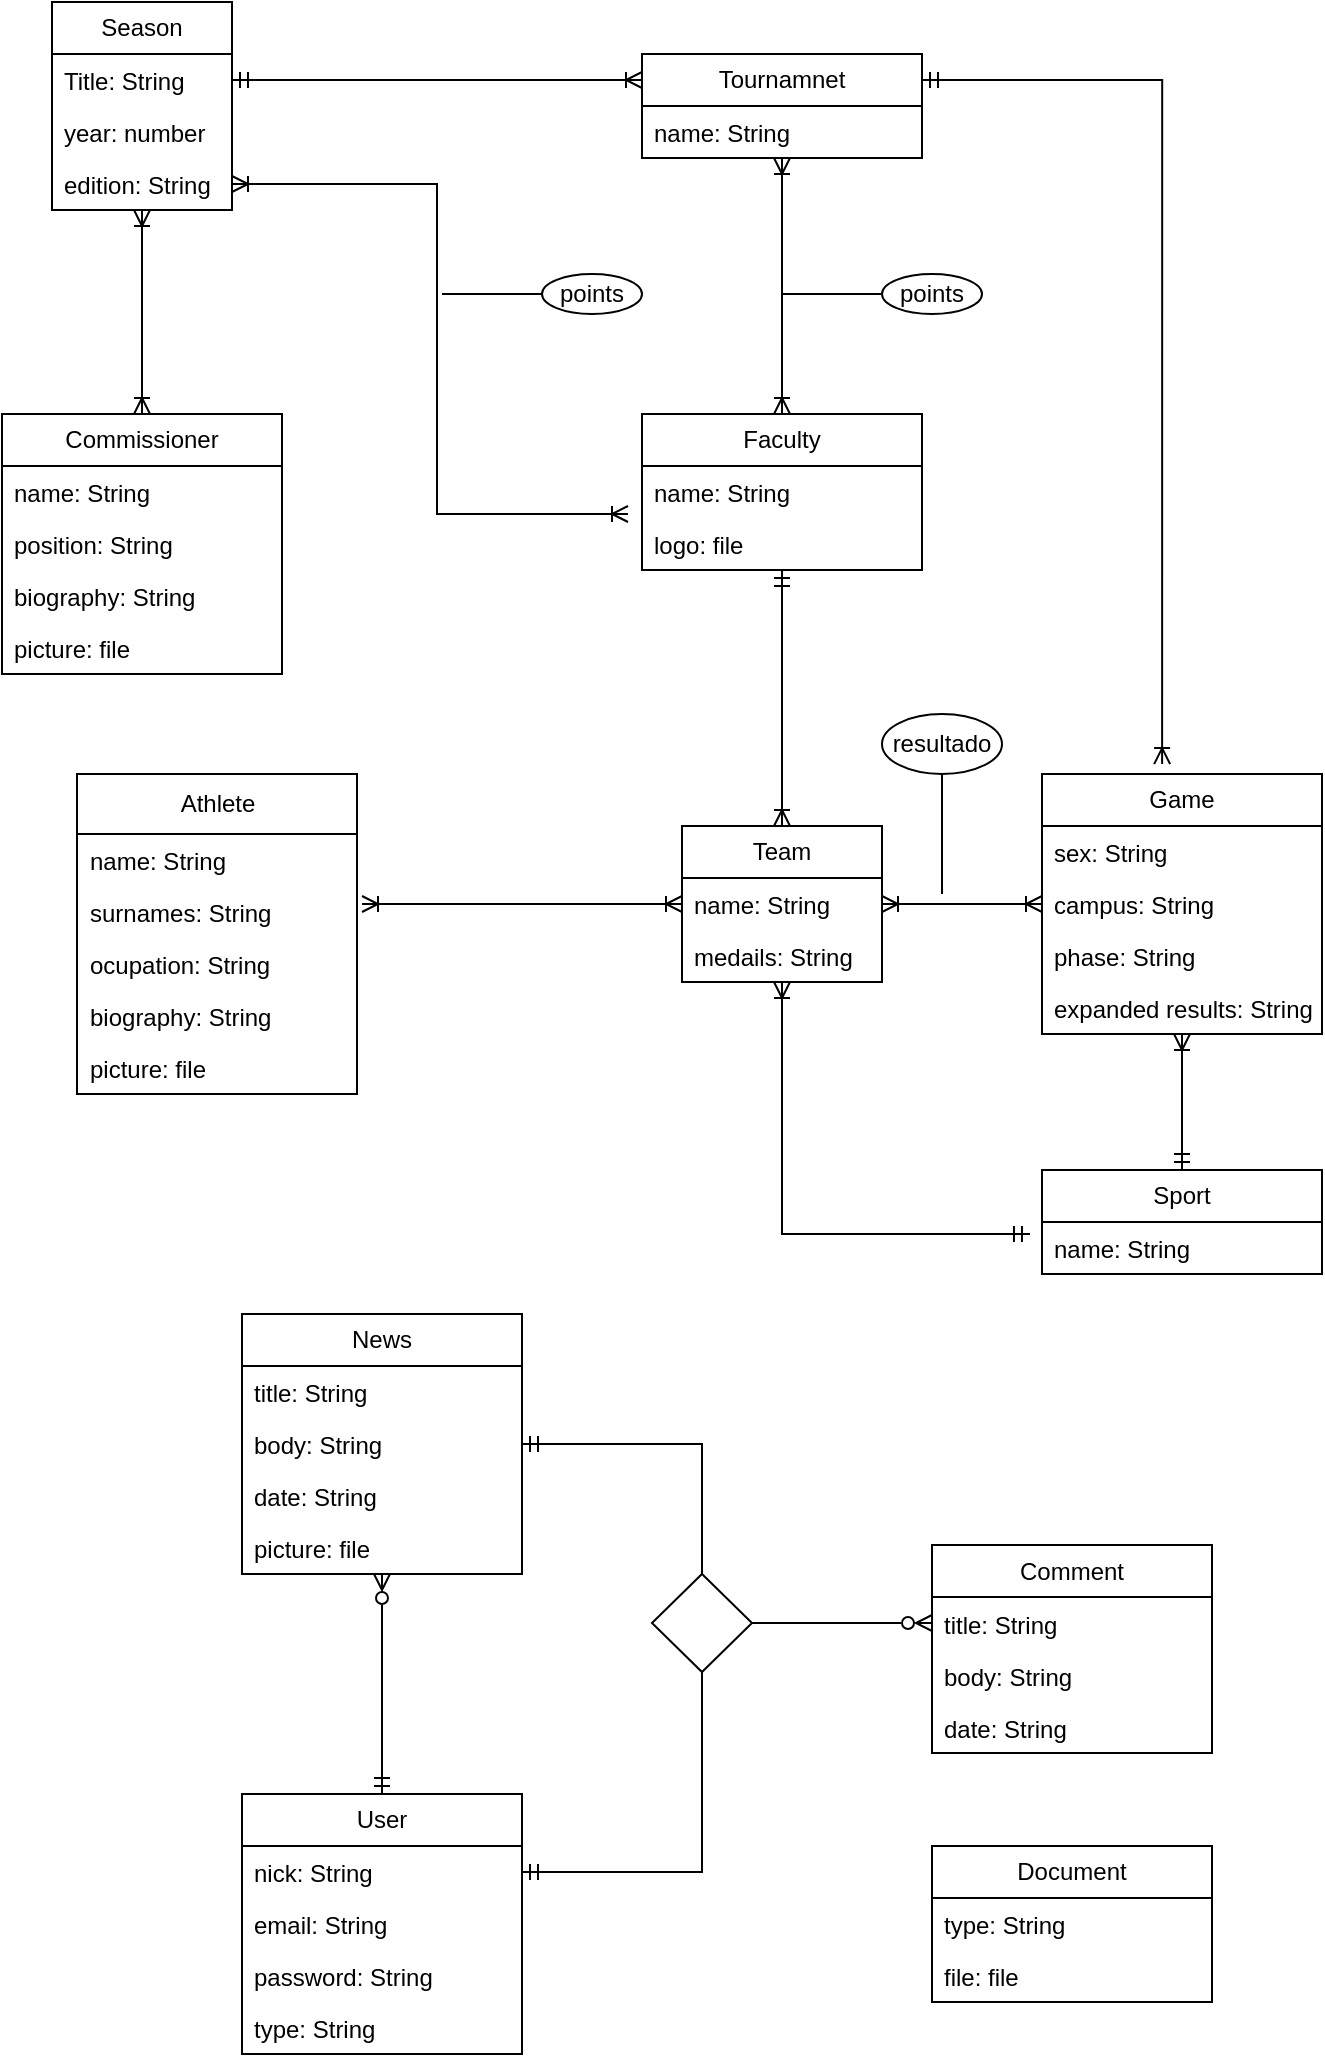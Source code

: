 <mxfile version="23.0.2" type="device">
  <diagram id="C5RBs43oDa-KdzZeNtuy" name="Page-1">
    <mxGraphModel dx="1257" dy="750" grid="1" gridSize="10" guides="1" tooltips="1" connect="1" arrows="1" fold="1" page="1" pageScale="1" pageWidth="850" pageHeight="1100" math="0" shadow="0">
      <root>
        <mxCell id="WIyWlLk6GJQsqaUBKTNV-0" />
        <mxCell id="WIyWlLk6GJQsqaUBKTNV-1" parent="WIyWlLk6GJQsqaUBKTNV-0" />
        <mxCell id="N5MiafKcvx-E3PKJ9pc5-10" value="Athlete" style="swimlane;fontStyle=0;childLayout=stackLayout;horizontal=1;startSize=30;fillColor=none;horizontalStack=0;resizeParent=1;resizeParentMax=0;resizeLast=0;collapsible=1;marginBottom=0;whiteSpace=wrap;html=1;" parent="WIyWlLk6GJQsqaUBKTNV-1" vertex="1">
          <mxGeometry x="147.5" y="440" width="140" height="160" as="geometry" />
        </mxCell>
        <mxCell id="N5MiafKcvx-E3PKJ9pc5-11" value="name: String" style="text;strokeColor=none;fillColor=none;align=left;verticalAlign=top;spacingLeft=4;spacingRight=4;overflow=hidden;rotatable=0;points=[[0,0.5],[1,0.5]];portConstraint=eastwest;whiteSpace=wrap;html=1;" parent="N5MiafKcvx-E3PKJ9pc5-10" vertex="1">
          <mxGeometry y="30" width="140" height="26" as="geometry" />
        </mxCell>
        <mxCell id="N5MiafKcvx-E3PKJ9pc5-12" value="surnames: String" style="text;strokeColor=none;fillColor=none;align=left;verticalAlign=top;spacingLeft=4;spacingRight=4;overflow=hidden;rotatable=0;points=[[0,0.5],[1,0.5]];portConstraint=eastwest;whiteSpace=wrap;html=1;" parent="N5MiafKcvx-E3PKJ9pc5-10" vertex="1">
          <mxGeometry y="56" width="140" height="26" as="geometry" />
        </mxCell>
        <mxCell id="oP1qmsx0sS4jUwwxtjEG-0" value="ocupation: String" style="text;strokeColor=none;fillColor=none;align=left;verticalAlign=top;spacingLeft=4;spacingRight=4;overflow=hidden;rotatable=0;points=[[0,0.5],[1,0.5]];portConstraint=eastwest;whiteSpace=wrap;html=1;" parent="N5MiafKcvx-E3PKJ9pc5-10" vertex="1">
          <mxGeometry y="82" width="140" height="26" as="geometry" />
        </mxCell>
        <mxCell id="oP1qmsx0sS4jUwwxtjEG-1" value="biography: String" style="text;strokeColor=none;fillColor=none;align=left;verticalAlign=top;spacingLeft=4;spacingRight=4;overflow=hidden;rotatable=0;points=[[0,0.5],[1,0.5]];portConstraint=eastwest;whiteSpace=wrap;html=1;" parent="N5MiafKcvx-E3PKJ9pc5-10" vertex="1">
          <mxGeometry y="108" width="140" height="26" as="geometry" />
        </mxCell>
        <mxCell id="oP1qmsx0sS4jUwwxtjEG-2" value="picture: file" style="text;strokeColor=none;fillColor=none;align=left;verticalAlign=top;spacingLeft=4;spacingRight=4;overflow=hidden;rotatable=0;points=[[0,0.5],[1,0.5]];portConstraint=eastwest;whiteSpace=wrap;html=1;" parent="N5MiafKcvx-E3PKJ9pc5-10" vertex="1">
          <mxGeometry y="134" width="140" height="26" as="geometry" />
        </mxCell>
        <mxCell id="dkXRevqnYdZudmY3Ajp8-14" style="edgeStyle=orthogonalEdgeStyle;rounded=0;orthogonalLoop=1;jettySize=auto;html=1;entryX=0.5;entryY=0;entryDx=0;entryDy=0;endArrow=ERoneToMany;endFill=0;startArrow=ERmandOne;startFill=0;" edge="1" parent="WIyWlLk6GJQsqaUBKTNV-1" source="N5MiafKcvx-E3PKJ9pc5-21" target="N5MiafKcvx-E3PKJ9pc5-30">
          <mxGeometry relative="1" as="geometry" />
        </mxCell>
        <mxCell id="N5MiafKcvx-E3PKJ9pc5-21" value="Faculty" style="swimlane;fontStyle=0;childLayout=stackLayout;horizontal=1;startSize=26;fillColor=none;horizontalStack=0;resizeParent=1;resizeParentMax=0;resizeLast=0;collapsible=1;marginBottom=0;whiteSpace=wrap;html=1;" parent="WIyWlLk6GJQsqaUBKTNV-1" vertex="1">
          <mxGeometry x="430" y="260" width="140" height="78" as="geometry" />
        </mxCell>
        <mxCell id="N5MiafKcvx-E3PKJ9pc5-22" value="name: String" style="text;strokeColor=none;fillColor=none;align=left;verticalAlign=top;spacingLeft=4;spacingRight=4;overflow=hidden;rotatable=0;points=[[0,0.5],[1,0.5]];portConstraint=eastwest;whiteSpace=wrap;html=1;" parent="N5MiafKcvx-E3PKJ9pc5-21" vertex="1">
          <mxGeometry y="26" width="140" height="26" as="geometry" />
        </mxCell>
        <mxCell id="oP1qmsx0sS4jUwwxtjEG-3" value="logo: file" style="text;strokeColor=none;fillColor=none;align=left;verticalAlign=top;spacingLeft=4;spacingRight=4;overflow=hidden;rotatable=0;points=[[0,0.5],[1,0.5]];portConstraint=eastwest;whiteSpace=wrap;html=1;" parent="N5MiafKcvx-E3PKJ9pc5-21" vertex="1">
          <mxGeometry y="52" width="140" height="26" as="geometry" />
        </mxCell>
        <mxCell id="N5MiafKcvx-E3PKJ9pc5-30" value="Team" style="swimlane;fontStyle=0;childLayout=stackLayout;horizontal=1;startSize=26;fillColor=none;horizontalStack=0;resizeParent=1;resizeParentMax=0;resizeLast=0;collapsible=1;marginBottom=0;whiteSpace=wrap;html=1;" parent="WIyWlLk6GJQsqaUBKTNV-1" vertex="1">
          <mxGeometry x="450" y="466" width="100" height="78" as="geometry" />
        </mxCell>
        <mxCell id="N5MiafKcvx-E3PKJ9pc5-31" value="name: String" style="text;strokeColor=none;fillColor=none;align=left;verticalAlign=top;spacingLeft=4;spacingRight=4;overflow=hidden;rotatable=0;points=[[0,0.5],[1,0.5]];portConstraint=eastwest;whiteSpace=wrap;html=1;" parent="N5MiafKcvx-E3PKJ9pc5-30" vertex="1">
          <mxGeometry y="26" width="100" height="26" as="geometry" />
        </mxCell>
        <mxCell id="N5MiafKcvx-E3PKJ9pc5-45" value="medails: String" style="text;strokeColor=none;fillColor=none;align=left;verticalAlign=top;spacingLeft=4;spacingRight=4;overflow=hidden;rotatable=0;points=[[0,0.5],[1,0.5]];portConstraint=eastwest;whiteSpace=wrap;html=1;" parent="N5MiafKcvx-E3PKJ9pc5-30" vertex="1">
          <mxGeometry y="52" width="100" height="26" as="geometry" />
        </mxCell>
        <mxCell id="N5MiafKcvx-E3PKJ9pc5-41" value="Sport" style="swimlane;fontStyle=0;childLayout=stackLayout;horizontal=1;startSize=26;fillColor=none;horizontalStack=0;resizeParent=1;resizeParentMax=0;resizeLast=0;collapsible=1;marginBottom=0;whiteSpace=wrap;html=1;" parent="WIyWlLk6GJQsqaUBKTNV-1" vertex="1">
          <mxGeometry x="630" y="638" width="140" height="52" as="geometry" />
        </mxCell>
        <mxCell id="N5MiafKcvx-E3PKJ9pc5-42" value="name: String" style="text;strokeColor=none;fillColor=none;align=left;verticalAlign=top;spacingLeft=4;spacingRight=4;overflow=hidden;rotatable=0;points=[[0,0.5],[1,0.5]];portConstraint=eastwest;whiteSpace=wrap;html=1;" parent="N5MiafKcvx-E3PKJ9pc5-41" vertex="1">
          <mxGeometry y="26" width="140" height="26" as="geometry" />
        </mxCell>
        <mxCell id="dkXRevqnYdZudmY3Ajp8-27" style="edgeStyle=orthogonalEdgeStyle;rounded=0;orthogonalLoop=1;jettySize=auto;html=1;entryX=0.5;entryY=0;entryDx=0;entryDy=0;endArrow=ERmandOne;endFill=0;startArrow=ERzeroToMany;startFill=0;" edge="1" parent="WIyWlLk6GJQsqaUBKTNV-1" source="N5MiafKcvx-E3PKJ9pc5-65" target="N5MiafKcvx-E3PKJ9pc5-79">
          <mxGeometry relative="1" as="geometry" />
        </mxCell>
        <mxCell id="N5MiafKcvx-E3PKJ9pc5-65" value="News" style="swimlane;fontStyle=0;childLayout=stackLayout;horizontal=1;startSize=26;fillColor=none;horizontalStack=0;resizeParent=1;resizeParentMax=0;resizeLast=0;collapsible=1;marginBottom=0;whiteSpace=wrap;html=1;" parent="WIyWlLk6GJQsqaUBKTNV-1" vertex="1">
          <mxGeometry x="230" y="710" width="140" height="130" as="geometry" />
        </mxCell>
        <mxCell id="N5MiafKcvx-E3PKJ9pc5-66" value="title: String" style="text;strokeColor=none;fillColor=none;align=left;verticalAlign=top;spacingLeft=4;spacingRight=4;overflow=hidden;rotatable=0;points=[[0,0.5],[1,0.5]];portConstraint=eastwest;whiteSpace=wrap;html=1;" parent="N5MiafKcvx-E3PKJ9pc5-65" vertex="1">
          <mxGeometry y="26" width="140" height="26" as="geometry" />
        </mxCell>
        <mxCell id="N5MiafKcvx-E3PKJ9pc5-67" value="body: String" style="text;strokeColor=none;fillColor=none;align=left;verticalAlign=top;spacingLeft=4;spacingRight=4;overflow=hidden;rotatable=0;points=[[0,0.5],[1,0.5]];portConstraint=eastwest;whiteSpace=wrap;html=1;" parent="N5MiafKcvx-E3PKJ9pc5-65" vertex="1">
          <mxGeometry y="52" width="140" height="26" as="geometry" />
        </mxCell>
        <mxCell id="N5MiafKcvx-E3PKJ9pc5-106" value="date: String" style="text;strokeColor=none;fillColor=none;align=left;verticalAlign=top;spacingLeft=4;spacingRight=4;overflow=hidden;rotatable=0;points=[[0,0.5],[1,0.5]];portConstraint=eastwest;whiteSpace=wrap;html=1;" parent="N5MiafKcvx-E3PKJ9pc5-65" vertex="1">
          <mxGeometry y="78" width="140" height="26" as="geometry" />
        </mxCell>
        <mxCell id="dkXRevqnYdZudmY3Ajp8-33" value="picture: file" style="text;strokeColor=none;fillColor=none;align=left;verticalAlign=top;spacingLeft=4;spacingRight=4;overflow=hidden;rotatable=0;points=[[0,0.5],[1,0.5]];portConstraint=eastwest;whiteSpace=wrap;html=1;" vertex="1" parent="N5MiafKcvx-E3PKJ9pc5-65">
          <mxGeometry y="104" width="140" height="26" as="geometry" />
        </mxCell>
        <mxCell id="N5MiafKcvx-E3PKJ9pc5-79" value="User" style="swimlane;fontStyle=0;childLayout=stackLayout;horizontal=1;startSize=26;fillColor=none;horizontalStack=0;resizeParent=1;resizeParentMax=0;resizeLast=0;collapsible=1;marginBottom=0;whiteSpace=wrap;html=1;" parent="WIyWlLk6GJQsqaUBKTNV-1" vertex="1">
          <mxGeometry x="230" y="950" width="140" height="130" as="geometry" />
        </mxCell>
        <mxCell id="N5MiafKcvx-E3PKJ9pc5-81" value="nick: String" style="text;strokeColor=none;fillColor=none;align=left;verticalAlign=top;spacingLeft=4;spacingRight=4;overflow=hidden;rotatable=0;points=[[0,0.5],[1,0.5]];portConstraint=eastwest;whiteSpace=wrap;html=1;" parent="N5MiafKcvx-E3PKJ9pc5-79" vertex="1">
          <mxGeometry y="26" width="140" height="26" as="geometry" />
        </mxCell>
        <mxCell id="N5MiafKcvx-E3PKJ9pc5-82" value="email: String" style="text;strokeColor=none;fillColor=none;align=left;verticalAlign=top;spacingLeft=4;spacingRight=4;overflow=hidden;rotatable=0;points=[[0,0.5],[1,0.5]];portConstraint=eastwest;whiteSpace=wrap;html=1;" parent="N5MiafKcvx-E3PKJ9pc5-79" vertex="1">
          <mxGeometry y="52" width="140" height="26" as="geometry" />
        </mxCell>
        <mxCell id="N5MiafKcvx-E3PKJ9pc5-83" value="password: String" style="text;strokeColor=none;fillColor=none;align=left;verticalAlign=top;spacingLeft=4;spacingRight=4;overflow=hidden;rotatable=0;points=[[0,0.5],[1,0.5]];portConstraint=eastwest;whiteSpace=wrap;html=1;" parent="N5MiafKcvx-E3PKJ9pc5-79" vertex="1">
          <mxGeometry y="78" width="140" height="26" as="geometry" />
        </mxCell>
        <mxCell id="dkXRevqnYdZudmY3Ajp8-3" value="type: String" style="text;strokeColor=none;fillColor=none;align=left;verticalAlign=top;spacingLeft=4;spacingRight=4;overflow=hidden;rotatable=0;points=[[0,0.5],[1,0.5]];portConstraint=eastwest;whiteSpace=wrap;html=1;" vertex="1" parent="N5MiafKcvx-E3PKJ9pc5-79">
          <mxGeometry y="104" width="140" height="26" as="geometry" />
        </mxCell>
        <mxCell id="N5MiafKcvx-E3PKJ9pc5-114" value="Comment" style="swimlane;fontStyle=0;childLayout=stackLayout;horizontal=1;startSize=26;fillColor=none;horizontalStack=0;resizeParent=1;resizeParentMax=0;resizeLast=0;collapsible=1;marginBottom=0;whiteSpace=wrap;html=1;" parent="WIyWlLk6GJQsqaUBKTNV-1" vertex="1">
          <mxGeometry x="575" y="825.5" width="140" height="104" as="geometry" />
        </mxCell>
        <mxCell id="N5MiafKcvx-E3PKJ9pc5-115" value="title: String" style="text;strokeColor=none;fillColor=none;align=left;verticalAlign=top;spacingLeft=4;spacingRight=4;overflow=hidden;rotatable=0;points=[[0,0.5],[1,0.5]];portConstraint=eastwest;whiteSpace=wrap;html=1;" parent="N5MiafKcvx-E3PKJ9pc5-114" vertex="1">
          <mxGeometry y="26" width="140" height="26" as="geometry" />
        </mxCell>
        <mxCell id="N5MiafKcvx-E3PKJ9pc5-116" value="body: String" style="text;strokeColor=none;fillColor=none;align=left;verticalAlign=top;spacingLeft=4;spacingRight=4;overflow=hidden;rotatable=0;points=[[0,0.5],[1,0.5]];portConstraint=eastwest;whiteSpace=wrap;html=1;" parent="N5MiafKcvx-E3PKJ9pc5-114" vertex="1">
          <mxGeometry y="52" width="140" height="26" as="geometry" />
        </mxCell>
        <mxCell id="dkXRevqnYdZudmY3Ajp8-34" value="date: String" style="text;strokeColor=none;fillColor=none;align=left;verticalAlign=top;spacingLeft=4;spacingRight=4;overflow=hidden;rotatable=0;points=[[0,0.5],[1,0.5]];portConstraint=eastwest;whiteSpace=wrap;html=1;" vertex="1" parent="N5MiafKcvx-E3PKJ9pc5-114">
          <mxGeometry y="78" width="140" height="26" as="geometry" />
        </mxCell>
        <mxCell id="N5MiafKcvx-E3PKJ9pc5-133" value="Commissioner" style="swimlane;fontStyle=0;childLayout=stackLayout;horizontal=1;startSize=26;fillColor=none;horizontalStack=0;resizeParent=1;resizeParentMax=0;resizeLast=0;collapsible=1;marginBottom=0;whiteSpace=wrap;html=1;" parent="WIyWlLk6GJQsqaUBKTNV-1" vertex="1">
          <mxGeometry x="110" y="260" width="140" height="130" as="geometry" />
        </mxCell>
        <mxCell id="N5MiafKcvx-E3PKJ9pc5-134" value="name: String" style="text;strokeColor=none;fillColor=none;align=left;verticalAlign=top;spacingLeft=4;spacingRight=4;overflow=hidden;rotatable=0;points=[[0,0.5],[1,0.5]];portConstraint=eastwest;whiteSpace=wrap;html=1;" parent="N5MiafKcvx-E3PKJ9pc5-133" vertex="1">
          <mxGeometry y="26" width="140" height="26" as="geometry" />
        </mxCell>
        <mxCell id="N5MiafKcvx-E3PKJ9pc5-135" value="position: String" style="text;strokeColor=none;fillColor=none;align=left;verticalAlign=top;spacingLeft=4;spacingRight=4;overflow=hidden;rotatable=0;points=[[0,0.5],[1,0.5]];portConstraint=eastwest;whiteSpace=wrap;html=1;" parent="N5MiafKcvx-E3PKJ9pc5-133" vertex="1">
          <mxGeometry y="52" width="140" height="26" as="geometry" />
        </mxCell>
        <mxCell id="N5MiafKcvx-E3PKJ9pc5-136" value="biography: String" style="text;strokeColor=none;fillColor=none;align=left;verticalAlign=top;spacingLeft=4;spacingRight=4;overflow=hidden;rotatable=0;points=[[0,0.5],[1,0.5]];portConstraint=eastwest;whiteSpace=wrap;html=1;" parent="N5MiafKcvx-E3PKJ9pc5-133" vertex="1">
          <mxGeometry y="78" width="140" height="26" as="geometry" />
        </mxCell>
        <mxCell id="N5MiafKcvx-E3PKJ9pc5-137" value="picture: file" style="text;strokeColor=none;fillColor=none;align=left;verticalAlign=top;spacingLeft=4;spacingRight=4;overflow=hidden;rotatable=0;points=[[0,0.5],[1,0.5]];portConstraint=eastwest;whiteSpace=wrap;html=1;" parent="N5MiafKcvx-E3PKJ9pc5-133" vertex="1">
          <mxGeometry y="104" width="140" height="26" as="geometry" />
        </mxCell>
        <mxCell id="N5MiafKcvx-E3PKJ9pc5-138" value="Document" style="swimlane;fontStyle=0;childLayout=stackLayout;horizontal=1;startSize=26;fillColor=none;horizontalStack=0;resizeParent=1;resizeParentMax=0;resizeLast=0;collapsible=1;marginBottom=0;whiteSpace=wrap;html=1;" parent="WIyWlLk6GJQsqaUBKTNV-1" vertex="1">
          <mxGeometry x="575" y="976" width="140" height="78" as="geometry" />
        </mxCell>
        <mxCell id="N5MiafKcvx-E3PKJ9pc5-139" value="type: String" style="text;strokeColor=none;fillColor=none;align=left;verticalAlign=top;spacingLeft=4;spacingRight=4;overflow=hidden;rotatable=0;points=[[0,0.5],[1,0.5]];portConstraint=eastwest;whiteSpace=wrap;html=1;" parent="N5MiafKcvx-E3PKJ9pc5-138" vertex="1">
          <mxGeometry y="26" width="140" height="26" as="geometry" />
        </mxCell>
        <mxCell id="N5MiafKcvx-E3PKJ9pc5-140" value="file: file" style="text;strokeColor=none;fillColor=none;align=left;verticalAlign=top;spacingLeft=4;spacingRight=4;overflow=hidden;rotatable=0;points=[[0,0.5],[1,0.5]];portConstraint=eastwest;whiteSpace=wrap;html=1;" parent="N5MiafKcvx-E3PKJ9pc5-138" vertex="1">
          <mxGeometry y="52" width="140" height="26" as="geometry" />
        </mxCell>
        <mxCell id="dkXRevqnYdZudmY3Ajp8-16" style="edgeStyle=orthogonalEdgeStyle;rounded=0;orthogonalLoop=1;jettySize=auto;html=1;entryX=0.5;entryY=0;entryDx=0;entryDy=0;endArrow=ERmandOne;endFill=0;startArrow=ERoneToMany;startFill=0;" edge="1" parent="WIyWlLk6GJQsqaUBKTNV-1" source="N5MiafKcvx-E3PKJ9pc5-142" target="N5MiafKcvx-E3PKJ9pc5-41">
          <mxGeometry relative="1" as="geometry" />
        </mxCell>
        <mxCell id="N5MiafKcvx-E3PKJ9pc5-142" value="Game" style="swimlane;fontStyle=0;childLayout=stackLayout;horizontal=1;startSize=26;fillColor=none;horizontalStack=0;resizeParent=1;resizeParentMax=0;resizeLast=0;collapsible=1;marginBottom=0;whiteSpace=wrap;html=1;" parent="WIyWlLk6GJQsqaUBKTNV-1" vertex="1">
          <mxGeometry x="630" y="440" width="140" height="130" as="geometry" />
        </mxCell>
        <mxCell id="N5MiafKcvx-E3PKJ9pc5-145" value="sex: String" style="text;strokeColor=none;fillColor=none;align=left;verticalAlign=top;spacingLeft=4;spacingRight=4;overflow=hidden;rotatable=0;points=[[0,0.5],[1,0.5]];portConstraint=eastwest;whiteSpace=wrap;html=1;" parent="N5MiafKcvx-E3PKJ9pc5-142" vertex="1">
          <mxGeometry y="26" width="140" height="26" as="geometry" />
        </mxCell>
        <mxCell id="N5MiafKcvx-E3PKJ9pc5-152" value="campus: String" style="text;strokeColor=none;fillColor=none;align=left;verticalAlign=top;spacingLeft=4;spacingRight=4;overflow=hidden;rotatable=0;points=[[0,0.5],[1,0.5]];portConstraint=eastwest;whiteSpace=wrap;html=1;" parent="N5MiafKcvx-E3PKJ9pc5-142" vertex="1">
          <mxGeometry y="52" width="140" height="26" as="geometry" />
        </mxCell>
        <mxCell id="N5MiafKcvx-E3PKJ9pc5-153" value="phase: String" style="text;strokeColor=none;fillColor=none;align=left;verticalAlign=top;spacingLeft=4;spacingRight=4;overflow=hidden;rotatable=0;points=[[0,0.5],[1,0.5]];portConstraint=eastwest;whiteSpace=wrap;html=1;" parent="N5MiafKcvx-E3PKJ9pc5-142" vertex="1">
          <mxGeometry y="78" width="140" height="26" as="geometry" />
        </mxCell>
        <mxCell id="N5MiafKcvx-E3PKJ9pc5-155" value="expanded results: String" style="text;strokeColor=none;fillColor=none;align=left;verticalAlign=top;spacingLeft=4;spacingRight=4;overflow=hidden;rotatable=0;points=[[0,0.5],[1,0.5]];portConstraint=eastwest;whiteSpace=wrap;html=1;" parent="N5MiafKcvx-E3PKJ9pc5-142" vertex="1">
          <mxGeometry y="104" width="140" height="26" as="geometry" />
        </mxCell>
        <mxCell id="dkXRevqnYdZudmY3Ajp8-4" style="edgeStyle=orthogonalEdgeStyle;rounded=0;orthogonalLoop=1;jettySize=auto;html=1;entryX=0.5;entryY=0;entryDx=0;entryDy=0;endArrow=ERoneToMany;endFill=0;startArrow=ERoneToMany;startFill=0;" edge="1" parent="WIyWlLk6GJQsqaUBKTNV-1" source="LQdzM-3tc1oEzm5jB_2C-0" target="N5MiafKcvx-E3PKJ9pc5-133">
          <mxGeometry relative="1" as="geometry" />
        </mxCell>
        <mxCell id="LQdzM-3tc1oEzm5jB_2C-0" value="Season" style="swimlane;fontStyle=0;childLayout=stackLayout;horizontal=1;startSize=26;fillColor=none;horizontalStack=0;resizeParent=1;resizeParentMax=0;resizeLast=0;collapsible=1;marginBottom=0;whiteSpace=wrap;html=1;" parent="WIyWlLk6GJQsqaUBKTNV-1" vertex="1">
          <mxGeometry x="135" y="54" width="90" height="104" as="geometry" />
        </mxCell>
        <mxCell id="LQdzM-3tc1oEzm5jB_2C-1" value="Title: String" style="text;strokeColor=none;fillColor=none;align=left;verticalAlign=top;spacingLeft=4;spacingRight=4;overflow=hidden;rotatable=0;points=[[0,0.5],[1,0.5]];portConstraint=eastwest;whiteSpace=wrap;html=1;" parent="LQdzM-3tc1oEzm5jB_2C-0" vertex="1">
          <mxGeometry y="26" width="90" height="26" as="geometry" />
        </mxCell>
        <mxCell id="LQdzM-3tc1oEzm5jB_2C-2" value="year: number" style="text;strokeColor=none;fillColor=none;align=left;verticalAlign=top;spacingLeft=4;spacingRight=4;overflow=hidden;rotatable=0;points=[[0,0.5],[1,0.5]];portConstraint=eastwest;whiteSpace=wrap;html=1;" parent="LQdzM-3tc1oEzm5jB_2C-0" vertex="1">
          <mxGeometry y="52" width="90" height="26" as="geometry" />
        </mxCell>
        <mxCell id="LQdzM-3tc1oEzm5jB_2C-3" value="edition: String" style="text;strokeColor=none;fillColor=none;align=left;verticalAlign=top;spacingLeft=4;spacingRight=4;overflow=hidden;rotatable=0;points=[[0,0.5],[1,0.5]];portConstraint=eastwest;whiteSpace=wrap;html=1;" parent="LQdzM-3tc1oEzm5jB_2C-0" vertex="1">
          <mxGeometry y="78" width="90" height="26" as="geometry" />
        </mxCell>
        <mxCell id="dkXRevqnYdZudmY3Ajp8-11" style="edgeStyle=orthogonalEdgeStyle;rounded=0;orthogonalLoop=1;jettySize=auto;html=1;entryX=0.5;entryY=0;entryDx=0;entryDy=0;endArrow=ERoneToMany;endFill=0;startArrow=ERoneToMany;startFill=0;" edge="1" parent="WIyWlLk6GJQsqaUBKTNV-1" source="dkXRevqnYdZudmY3Ajp8-5" target="N5MiafKcvx-E3PKJ9pc5-21">
          <mxGeometry relative="1" as="geometry" />
        </mxCell>
        <mxCell id="dkXRevqnYdZudmY3Ajp8-23" style="edgeStyle=orthogonalEdgeStyle;rounded=0;orthogonalLoop=1;jettySize=auto;html=1;exitX=0;exitY=0.25;exitDx=0;exitDy=0;entryX=1;entryY=0.5;entryDx=0;entryDy=0;startArrow=ERoneToMany;startFill=0;endArrow=ERmandOne;endFill=0;" edge="1" parent="WIyWlLk6GJQsqaUBKTNV-1" source="dkXRevqnYdZudmY3Ajp8-5" target="LQdzM-3tc1oEzm5jB_2C-1">
          <mxGeometry relative="1" as="geometry" />
        </mxCell>
        <mxCell id="dkXRevqnYdZudmY3Ajp8-5" value="Tournamnet" style="swimlane;fontStyle=0;childLayout=stackLayout;horizontal=1;startSize=26;fillColor=none;horizontalStack=0;resizeParent=1;resizeParentMax=0;resizeLast=0;collapsible=1;marginBottom=0;whiteSpace=wrap;html=1;" vertex="1" parent="WIyWlLk6GJQsqaUBKTNV-1">
          <mxGeometry x="430" y="80" width="140" height="52" as="geometry" />
        </mxCell>
        <mxCell id="dkXRevqnYdZudmY3Ajp8-6" value="name: String" style="text;strokeColor=none;fillColor=none;align=left;verticalAlign=top;spacingLeft=4;spacingRight=4;overflow=hidden;rotatable=0;points=[[0,0.5],[1,0.5]];portConstraint=eastwest;whiteSpace=wrap;html=1;" vertex="1" parent="dkXRevqnYdZudmY3Ajp8-5">
          <mxGeometry y="26" width="140" height="26" as="geometry" />
        </mxCell>
        <mxCell id="dkXRevqnYdZudmY3Ajp8-12" style="edgeStyle=orthogonalEdgeStyle;rounded=0;orthogonalLoop=1;jettySize=auto;html=1;entryX=-0.05;entryY=-0.077;entryDx=0;entryDy=0;entryPerimeter=0;endArrow=ERoneToMany;endFill=0;startArrow=ERoneToMany;startFill=0;" edge="1" parent="WIyWlLk6GJQsqaUBKTNV-1" source="LQdzM-3tc1oEzm5jB_2C-3" target="oP1qmsx0sS4jUwwxtjEG-3">
          <mxGeometry relative="1" as="geometry" />
        </mxCell>
        <mxCell id="dkXRevqnYdZudmY3Ajp8-13" style="edgeStyle=orthogonalEdgeStyle;rounded=0;orthogonalLoop=1;jettySize=auto;html=1;endArrow=ERoneToMany;endFill=0;startArrow=ERmandOne;startFill=0;entryX=0.429;entryY=-0.038;entryDx=0;entryDy=0;entryPerimeter=0;exitX=1;exitY=0.25;exitDx=0;exitDy=0;" edge="1" parent="WIyWlLk6GJQsqaUBKTNV-1" source="dkXRevqnYdZudmY3Ajp8-5" target="N5MiafKcvx-E3PKJ9pc5-142">
          <mxGeometry relative="1" as="geometry">
            <mxPoint x="690" y="80" as="sourcePoint" />
            <mxPoint x="760" y="410" as="targetPoint" />
            <Array as="points">
              <mxPoint x="690" y="93" />
            </Array>
          </mxGeometry>
        </mxCell>
        <mxCell id="dkXRevqnYdZudmY3Ajp8-15" style="edgeStyle=orthogonalEdgeStyle;rounded=0;orthogonalLoop=1;jettySize=auto;html=1;endArrow=ERoneToMany;endFill=0;startArrow=ERoneToMany;startFill=0;entryX=0;entryY=0.5;entryDx=0;entryDy=0;" edge="1" parent="WIyWlLk6GJQsqaUBKTNV-1" source="N5MiafKcvx-E3PKJ9pc5-31" target="N5MiafKcvx-E3PKJ9pc5-152">
          <mxGeometry relative="1" as="geometry">
            <mxPoint x="610" y="505" as="targetPoint" />
          </mxGeometry>
        </mxCell>
        <mxCell id="dkXRevqnYdZudmY3Ajp8-20" style="edgeStyle=orthogonalEdgeStyle;rounded=0;orthogonalLoop=1;jettySize=auto;html=1;startArrow=ERoneToMany;startFill=0;endArrow=ERoneToMany;endFill=0;" edge="1" parent="WIyWlLk6GJQsqaUBKTNV-1" source="N5MiafKcvx-E3PKJ9pc5-31">
          <mxGeometry relative="1" as="geometry">
            <mxPoint x="290" y="505" as="targetPoint" />
          </mxGeometry>
        </mxCell>
        <mxCell id="dkXRevqnYdZudmY3Ajp8-21" style="edgeStyle=orthogonalEdgeStyle;rounded=0;orthogonalLoop=1;jettySize=auto;html=1;endArrow=ERmandOne;endFill=0;startArrow=ERoneToMany;startFill=0;entryX=-0.043;entryY=0.231;entryDx=0;entryDy=0;entryPerimeter=0;" edge="1" parent="WIyWlLk6GJQsqaUBKTNV-1" source="N5MiafKcvx-E3PKJ9pc5-30" target="N5MiafKcvx-E3PKJ9pc5-42">
          <mxGeometry relative="1" as="geometry">
            <mxPoint x="500" y="660" as="targetPoint" />
          </mxGeometry>
        </mxCell>
        <mxCell id="dkXRevqnYdZudmY3Ajp8-37" style="edgeStyle=orthogonalEdgeStyle;rounded=0;orthogonalLoop=1;jettySize=auto;html=1;endArrow=none;endFill=0;" edge="1" parent="WIyWlLk6GJQsqaUBKTNV-1" source="dkXRevqnYdZudmY3Ajp8-25">
          <mxGeometry relative="1" as="geometry">
            <mxPoint x="500" y="200.0" as="targetPoint" />
          </mxGeometry>
        </mxCell>
        <mxCell id="dkXRevqnYdZudmY3Ajp8-25" value="points" style="ellipse;whiteSpace=wrap;html=1;fillColor=none;" vertex="1" parent="WIyWlLk6GJQsqaUBKTNV-1">
          <mxGeometry x="550" y="190" width="50" height="20" as="geometry" />
        </mxCell>
        <mxCell id="dkXRevqnYdZudmY3Ajp8-31" style="edgeStyle=orthogonalEdgeStyle;rounded=0;orthogonalLoop=1;jettySize=auto;html=1;entryX=0;entryY=0.5;entryDx=0;entryDy=0;endArrow=ERzeroToMany;endFill=0;" edge="1" parent="WIyWlLk6GJQsqaUBKTNV-1" source="dkXRevqnYdZudmY3Ajp8-28" target="N5MiafKcvx-E3PKJ9pc5-115">
          <mxGeometry relative="1" as="geometry" />
        </mxCell>
        <mxCell id="dkXRevqnYdZudmY3Ajp8-32" style="edgeStyle=orthogonalEdgeStyle;rounded=0;orthogonalLoop=1;jettySize=auto;html=1;entryX=1;entryY=0.5;entryDx=0;entryDy=0;endArrow=ERmandOne;endFill=0;" edge="1" parent="WIyWlLk6GJQsqaUBKTNV-1" source="dkXRevqnYdZudmY3Ajp8-28" target="N5MiafKcvx-E3PKJ9pc5-81">
          <mxGeometry relative="1" as="geometry" />
        </mxCell>
        <mxCell id="dkXRevqnYdZudmY3Ajp8-28" value="" style="rhombus;whiteSpace=wrap;html=1;fillColor=none;" vertex="1" parent="WIyWlLk6GJQsqaUBKTNV-1">
          <mxGeometry x="435" y="840" width="50" height="49" as="geometry" />
        </mxCell>
        <mxCell id="dkXRevqnYdZudmY3Ajp8-29" style="edgeStyle=orthogonalEdgeStyle;rounded=0;orthogonalLoop=1;jettySize=auto;html=1;entryX=0.5;entryY=0;entryDx=0;entryDy=0;endArrow=none;endFill=0;startArrow=ERmandOne;startFill=0;" edge="1" parent="WIyWlLk6GJQsqaUBKTNV-1" source="N5MiafKcvx-E3PKJ9pc5-67" target="dkXRevqnYdZudmY3Ajp8-28">
          <mxGeometry relative="1" as="geometry" />
        </mxCell>
        <mxCell id="dkXRevqnYdZudmY3Ajp8-40" style="edgeStyle=orthogonalEdgeStyle;rounded=0;orthogonalLoop=1;jettySize=auto;html=1;endArrow=none;endFill=0;" edge="1" parent="WIyWlLk6GJQsqaUBKTNV-1" source="dkXRevqnYdZudmY3Ajp8-36">
          <mxGeometry relative="1" as="geometry">
            <mxPoint x="330" y="200.0" as="targetPoint" />
          </mxGeometry>
        </mxCell>
        <mxCell id="dkXRevqnYdZudmY3Ajp8-36" value="points" style="ellipse;whiteSpace=wrap;html=1;fillColor=none;" vertex="1" parent="WIyWlLk6GJQsqaUBKTNV-1">
          <mxGeometry x="380" y="190" width="50" height="20" as="geometry" />
        </mxCell>
        <mxCell id="dkXRevqnYdZudmY3Ajp8-43" style="edgeStyle=orthogonalEdgeStyle;rounded=0;orthogonalLoop=1;jettySize=auto;html=1;endArrow=none;endFill=0;" edge="1" parent="WIyWlLk6GJQsqaUBKTNV-1" source="dkXRevqnYdZudmY3Ajp8-41">
          <mxGeometry relative="1" as="geometry">
            <mxPoint x="580" y="500" as="targetPoint" />
          </mxGeometry>
        </mxCell>
        <mxCell id="dkXRevqnYdZudmY3Ajp8-41" value="resultado" style="ellipse;whiteSpace=wrap;html=1;fillColor=none;" vertex="1" parent="WIyWlLk6GJQsqaUBKTNV-1">
          <mxGeometry x="550" y="410" width="60" height="30" as="geometry" />
        </mxCell>
      </root>
    </mxGraphModel>
  </diagram>
</mxfile>
